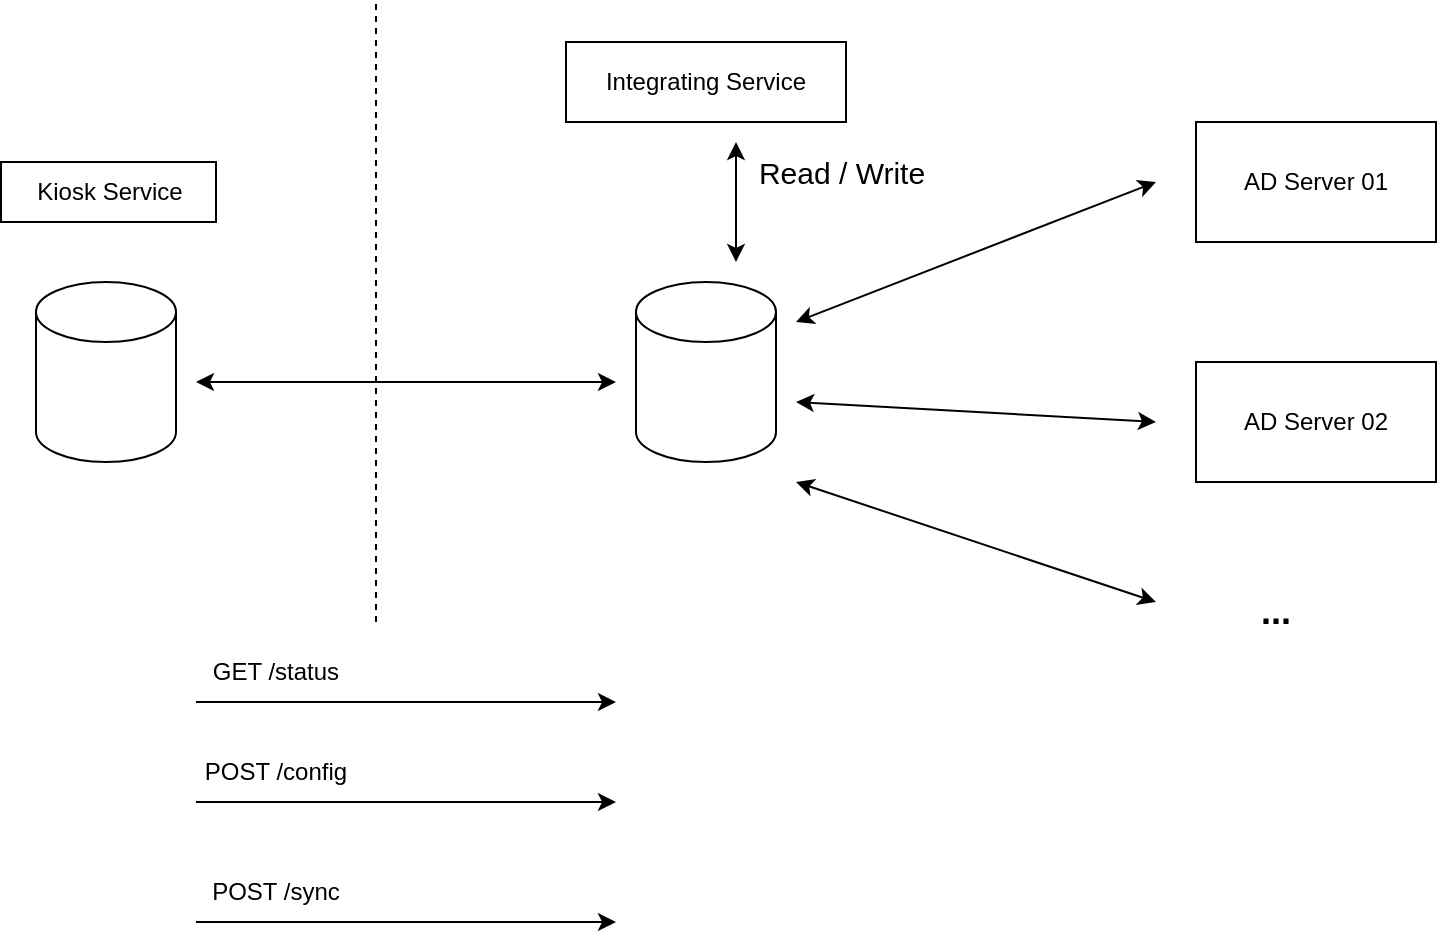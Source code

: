 <mxfile version="17.5.0" type="github">
  <diagram id="qYXTs4xXFC1uV4Hb26Jt" name="Page-1">
    <mxGraphModel dx="1358" dy="802" grid="1" gridSize="10" guides="1" tooltips="1" connect="1" arrows="1" fold="1" page="1" pageScale="1" pageWidth="827" pageHeight="1169" math="0" shadow="0">
      <root>
        <mxCell id="0" />
        <mxCell id="1" parent="0" />
        <mxCell id="NJ3nJqX8R_YtIcy7qw5j-1" value="" style="shape=cylinder3;whiteSpace=wrap;html=1;boundedLbl=1;backgroundOutline=1;size=15;" vertex="1" parent="1">
          <mxGeometry x="90" y="220" width="70" height="90" as="geometry" />
        </mxCell>
        <mxCell id="NJ3nJqX8R_YtIcy7qw5j-2" value="Kiosk Service" style="rounded=0;whiteSpace=wrap;html=1;" vertex="1" parent="1">
          <mxGeometry x="72.5" y="160" width="107.5" height="30" as="geometry" />
        </mxCell>
        <mxCell id="NJ3nJqX8R_YtIcy7qw5j-3" value="" style="shape=cylinder3;whiteSpace=wrap;html=1;boundedLbl=1;backgroundOutline=1;size=15;" vertex="1" parent="1">
          <mxGeometry x="390" y="220" width="70" height="90" as="geometry" />
        </mxCell>
        <mxCell id="NJ3nJqX8R_YtIcy7qw5j-4" value="Integrating Service" style="rounded=0;whiteSpace=wrap;html=1;" vertex="1" parent="1">
          <mxGeometry x="355" y="100" width="140" height="40" as="geometry" />
        </mxCell>
        <mxCell id="NJ3nJqX8R_YtIcy7qw5j-6" value="AD Server 01" style="rounded=0;whiteSpace=wrap;html=1;" vertex="1" parent="1">
          <mxGeometry x="670" y="140" width="120" height="60" as="geometry" />
        </mxCell>
        <mxCell id="NJ3nJqX8R_YtIcy7qw5j-7" value="AD Server 02" style="rounded=0;whiteSpace=wrap;html=1;" vertex="1" parent="1">
          <mxGeometry x="670" y="260" width="120" height="60" as="geometry" />
        </mxCell>
        <mxCell id="NJ3nJqX8R_YtIcy7qw5j-8" value="" style="endArrow=none;dashed=1;html=1;rounded=0;" edge="1" parent="1">
          <mxGeometry width="50" height="50" relative="1" as="geometry">
            <mxPoint x="260" y="390" as="sourcePoint" />
            <mxPoint x="260" y="80" as="targetPoint" />
          </mxGeometry>
        </mxCell>
        <mxCell id="NJ3nJqX8R_YtIcy7qw5j-9" value="" style="endArrow=classic;startArrow=classic;html=1;rounded=0;" edge="1" parent="1">
          <mxGeometry width="50" height="50" relative="1" as="geometry">
            <mxPoint x="470" y="240" as="sourcePoint" />
            <mxPoint x="650" y="170" as="targetPoint" />
          </mxGeometry>
        </mxCell>
        <mxCell id="NJ3nJqX8R_YtIcy7qw5j-10" value="" style="endArrow=classic;startArrow=classic;html=1;rounded=0;" edge="1" parent="1">
          <mxGeometry width="50" height="50" relative="1" as="geometry">
            <mxPoint x="470" y="280" as="sourcePoint" />
            <mxPoint x="650" y="290" as="targetPoint" />
          </mxGeometry>
        </mxCell>
        <mxCell id="NJ3nJqX8R_YtIcy7qw5j-11" value="" style="endArrow=classic;startArrow=classic;html=1;rounded=0;" edge="1" parent="1">
          <mxGeometry width="50" height="50" relative="1" as="geometry">
            <mxPoint x="170" y="270" as="sourcePoint" />
            <mxPoint x="380" y="270" as="targetPoint" />
          </mxGeometry>
        </mxCell>
        <mxCell id="NJ3nJqX8R_YtIcy7qw5j-12" value="" style="endArrow=classic;html=1;rounded=0;" edge="1" parent="1">
          <mxGeometry width="50" height="50" relative="1" as="geometry">
            <mxPoint x="170" y="430" as="sourcePoint" />
            <mxPoint x="380" y="430" as="targetPoint" />
          </mxGeometry>
        </mxCell>
        <mxCell id="NJ3nJqX8R_YtIcy7qw5j-13" value="GET /status" style="text;html=1;strokeColor=none;fillColor=none;align=center;verticalAlign=middle;whiteSpace=wrap;rounded=0;" vertex="1" parent="1">
          <mxGeometry x="160" y="400" width="100" height="30" as="geometry" />
        </mxCell>
        <mxCell id="NJ3nJqX8R_YtIcy7qw5j-14" value="POST /config" style="text;html=1;strokeColor=none;fillColor=none;align=center;verticalAlign=middle;whiteSpace=wrap;rounded=0;" vertex="1" parent="1">
          <mxGeometry x="160" y="450" width="100" height="30" as="geometry" />
        </mxCell>
        <mxCell id="NJ3nJqX8R_YtIcy7qw5j-15" value="" style="endArrow=classic;html=1;rounded=0;" edge="1" parent="1">
          <mxGeometry width="50" height="50" relative="1" as="geometry">
            <mxPoint x="170" y="480" as="sourcePoint" />
            <mxPoint x="380" y="480" as="targetPoint" />
          </mxGeometry>
        </mxCell>
        <mxCell id="NJ3nJqX8R_YtIcy7qw5j-16" value="" style="endArrow=classic;html=1;rounded=0;" edge="1" parent="1">
          <mxGeometry width="50" height="50" relative="1" as="geometry">
            <mxPoint x="170" y="540" as="sourcePoint" />
            <mxPoint x="380" y="540" as="targetPoint" />
          </mxGeometry>
        </mxCell>
        <mxCell id="NJ3nJqX8R_YtIcy7qw5j-17" value="POST /sync" style="text;html=1;strokeColor=none;fillColor=none;align=center;verticalAlign=middle;whiteSpace=wrap;rounded=0;" vertex="1" parent="1">
          <mxGeometry x="160" y="510" width="100" height="30" as="geometry" />
        </mxCell>
        <mxCell id="NJ3nJqX8R_YtIcy7qw5j-18" value="" style="endArrow=classic;startArrow=classic;html=1;rounded=0;" edge="1" parent="1">
          <mxGeometry width="50" height="50" relative="1" as="geometry">
            <mxPoint x="470" y="320" as="sourcePoint" />
            <mxPoint x="650" y="380" as="targetPoint" />
          </mxGeometry>
        </mxCell>
        <mxCell id="NJ3nJqX8R_YtIcy7qw5j-19" value="&lt;b&gt;&lt;font style=&quot;font-size: 18px&quot;&gt;...&lt;/font&gt;&lt;/b&gt;" style="text;html=1;strokeColor=none;fillColor=none;align=center;verticalAlign=middle;whiteSpace=wrap;rounded=0;" vertex="1" parent="1">
          <mxGeometry x="680" y="370" width="60" height="30" as="geometry" />
        </mxCell>
        <mxCell id="NJ3nJqX8R_YtIcy7qw5j-21" value="" style="endArrow=classic;html=1;rounded=0;fontSize=18;exitX=0;exitY=0;exitDx=0;exitDy=0;startArrow=classic;startFill=1;" edge="1" parent="1" source="NJ3nJqX8R_YtIcy7qw5j-22">
          <mxGeometry width="50" height="50" relative="1" as="geometry">
            <mxPoint x="440" y="160" as="sourcePoint" />
            <mxPoint x="440" y="210" as="targetPoint" />
          </mxGeometry>
        </mxCell>
        <mxCell id="NJ3nJqX8R_YtIcy7qw5j-22" value="&lt;font style=&quot;font-size: 15px&quot;&gt;Read / Write&lt;/font&gt;" style="text;html=1;strokeColor=none;fillColor=none;align=center;verticalAlign=middle;whiteSpace=wrap;rounded=0;fontSize=18;" vertex="1" parent="1">
          <mxGeometry x="440" y="150" width="106" height="30" as="geometry" />
        </mxCell>
      </root>
    </mxGraphModel>
  </diagram>
</mxfile>
